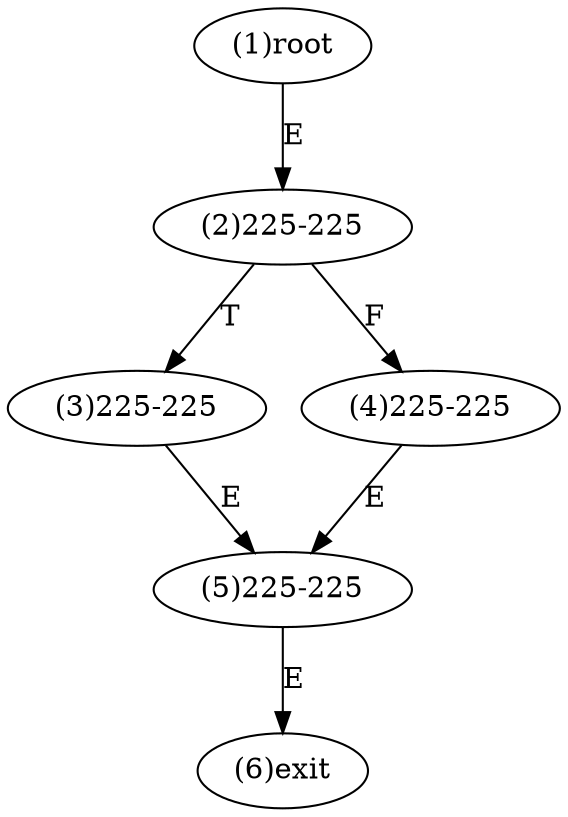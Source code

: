 digraph "" { 
1[ label="(1)root"];
2[ label="(2)225-225"];
3[ label="(3)225-225"];
4[ label="(4)225-225"];
5[ label="(5)225-225"];
6[ label="(6)exit"];
1->2[ label="E"];
2->4[ label="F"];
2->3[ label="T"];
3->5[ label="E"];
4->5[ label="E"];
5->6[ label="E"];
}